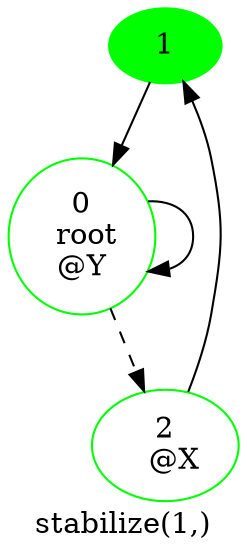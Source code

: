 
    digraph G {
    label = "stabilize(1,)"
1 [style=filled]
0 [color=green]
0 [label="0
root"]
2 [color=green]
1 [color=green]
2 [label="2
  @X
"]0 [label="0
 root
@Y
"]2 -> 1 [style=filled]
1 -> 0 [style=filled]
0 -> 0 [style=filled]
0 -> 2 [style=dashed]


    }
    